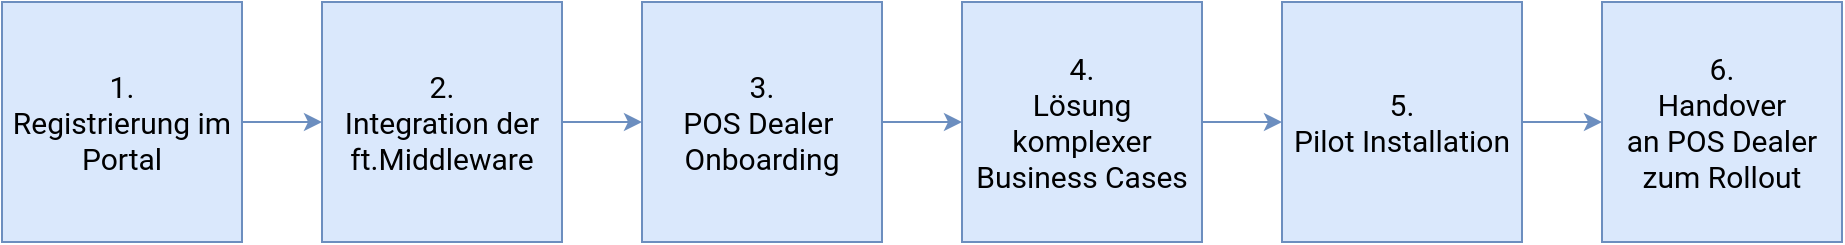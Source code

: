 <mxfile version="13.7.3" type="device"><diagram id="C5RBs43oDa-KdzZeNtuy" name="Page-1"><mxGraphModel dx="1506" dy="777" grid="1" gridSize="10" guides="1" tooltips="1" connect="1" arrows="1" fold="1" page="0" pageScale="1" pageWidth="827" pageHeight="1169" math="0" shadow="0"><root><mxCell id="WIyWlLk6GJQsqaUBKTNV-0"/><mxCell id="WIyWlLk6GJQsqaUBKTNV-1" parent="WIyWlLk6GJQsqaUBKTNV-0"/><mxCell id="SXL5PDi5HaQ0nrf-Gtx9-3" value="" style="edgeStyle=orthogonalEdgeStyle;rounded=0;orthogonalLoop=1;jettySize=auto;html=1;fillColor=#dae8fc;strokeColor=#6c8ebf;" parent="WIyWlLk6GJQsqaUBKTNV-1" source="SXL5PDi5HaQ0nrf-Gtx9-0" target="SXL5PDi5HaQ0nrf-Gtx9-2" edge="1"><mxGeometry relative="1" as="geometry"/></mxCell><mxCell id="SXL5PDi5HaQ0nrf-Gtx9-0" value="&lt;font face=&quot;Roboto&quot; data-font-src=&quot;https://fonts.googleapis.com/css?family=Roboto&quot; style=&quot;font-size: 15px&quot;&gt;1. &lt;br&gt;Registrierung im Portal&lt;/font&gt;" style="rounded=0;whiteSpace=wrap;html=1;fillColor=#dae8fc;strokeColor=#6c8ebf;" parent="WIyWlLk6GJQsqaUBKTNV-1" vertex="1"><mxGeometry x="-120" y="120" width="120" height="120" as="geometry"/></mxCell><mxCell id="SXL5PDi5HaQ0nrf-Gtx9-5" value="" style="edgeStyle=orthogonalEdgeStyle;rounded=0;orthogonalLoop=1;jettySize=auto;html=1;fillColor=#dae8fc;strokeColor=#6c8ebf;" parent="WIyWlLk6GJQsqaUBKTNV-1" source="SXL5PDi5HaQ0nrf-Gtx9-2" target="SXL5PDi5HaQ0nrf-Gtx9-4" edge="1"><mxGeometry relative="1" as="geometry"/></mxCell><mxCell id="SXL5PDi5HaQ0nrf-Gtx9-2" value="&lt;font face=&quot;Roboto&quot; data-font-src=&quot;https://fonts.googleapis.com/css?family=Roboto&quot; style=&quot;font-size: 15px&quot;&gt;2.&lt;br&gt;Integration der ft.Middleware&lt;/font&gt;" style="rounded=0;whiteSpace=wrap;html=1;fillColor=#dae8fc;strokeColor=#6c8ebf;" parent="WIyWlLk6GJQsqaUBKTNV-1" vertex="1"><mxGeometry x="40" y="120" width="120" height="120" as="geometry"/></mxCell><mxCell id="SXL5PDi5HaQ0nrf-Gtx9-4" value="&lt;font face=&quot;Roboto&quot; data-font-src=&quot;https://fonts.googleapis.com/css?family=Roboto&quot; style=&quot;font-size: 15px&quot;&gt;&lt;span&gt;3.&lt;/span&gt;&lt;br&gt;&lt;span&gt;POS Dealer&amp;nbsp;&lt;/span&gt;&lt;br&gt;&lt;span&gt;Onboarding&lt;/span&gt;&lt;/font&gt;" style="rounded=0;whiteSpace=wrap;html=1;fillColor=#dae8fc;strokeColor=#6c8ebf;" parent="WIyWlLk6GJQsqaUBKTNV-1" vertex="1"><mxGeometry x="200" y="120" width="120" height="120" as="geometry"/></mxCell><mxCell id="SXL5PDi5HaQ0nrf-Gtx9-6" value="&lt;font face=&quot;Roboto&quot; data-font-src=&quot;https://fonts.googleapis.com/css?family=Roboto&quot; style=&quot;font-size: 15px&quot;&gt;&lt;span&gt;4.&lt;/span&gt;&lt;br&gt;Lösung komplexer Business Cases&lt;br&gt;&lt;/font&gt;" style="rounded=0;whiteSpace=wrap;html=1;fillColor=#dae8fc;strokeColor=#6c8ebf;" parent="WIyWlLk6GJQsqaUBKTNV-1" vertex="1"><mxGeometry x="360" y="120" width="120" height="120" as="geometry"/></mxCell><mxCell id="SXL5PDi5HaQ0nrf-Gtx9-8" value="&lt;font face=&quot;Roboto&quot; data-font-src=&quot;https://fonts.googleapis.com/css?family=Roboto&quot; style=&quot;font-size: 15px&quot;&gt;&lt;span&gt;5.&lt;/span&gt;&lt;br&gt;&lt;span&gt;Pilot Installation&lt;/span&gt;&lt;/font&gt;" style="rounded=0;whiteSpace=wrap;html=1;fillColor=#dae8fc;strokeColor=#6c8ebf;" parent="WIyWlLk6GJQsqaUBKTNV-1" vertex="1"><mxGeometry x="520" y="120" width="120" height="120" as="geometry"/></mxCell><mxCell id="SXL5PDi5HaQ0nrf-Gtx9-10" value="&lt;font style=&quot;font-size: 15px&quot; face=&quot;Roboto&quot; data-font-src=&quot;https://fonts.googleapis.com/css?family=Roboto&quot;&gt;&lt;span&gt;6.&lt;/span&gt;&lt;br&gt;&lt;span&gt;Handover&lt;br&gt;an POS Dealer zum Rollout&lt;br&gt;&lt;/span&gt;&lt;/font&gt;" style="rounded=0;whiteSpace=wrap;html=1;fillColor=#dae8fc;strokeColor=#6c8ebf;" parent="WIyWlLk6GJQsqaUBKTNV-1" vertex="1"><mxGeometry x="680" y="120" width="120" height="120" as="geometry"/></mxCell><mxCell id="YzSb3tDlIwgxW6QIsHlm-6" value="" style="edgeStyle=orthogonalEdgeStyle;rounded=0;orthogonalLoop=1;jettySize=auto;html=1;fillColor=#dae8fc;strokeColor=#6c8ebf;exitX=1;exitY=0.5;exitDx=0;exitDy=0;entryX=0;entryY=0.5;entryDx=0;entryDy=0;" parent="WIyWlLk6GJQsqaUBKTNV-1" source="SXL5PDi5HaQ0nrf-Gtx9-4" target="SXL5PDi5HaQ0nrf-Gtx9-6" edge="1"><mxGeometry relative="1" as="geometry"><mxPoint x="290" y="170" as="sourcePoint"/><mxPoint x="330" y="170" as="targetPoint"/></mxGeometry></mxCell><mxCell id="YzSb3tDlIwgxW6QIsHlm-7" value="" style="edgeStyle=orthogonalEdgeStyle;rounded=0;orthogonalLoop=1;jettySize=auto;html=1;fillColor=#dae8fc;strokeColor=#6c8ebf;exitX=1;exitY=0.5;exitDx=0;exitDy=0;entryX=0;entryY=0.5;entryDx=0;entryDy=0;" parent="WIyWlLk6GJQsqaUBKTNV-1" source="SXL5PDi5HaQ0nrf-Gtx9-6" target="SXL5PDi5HaQ0nrf-Gtx9-8" edge="1"><mxGeometry relative="1" as="geometry"><mxPoint x="530" y="230" as="sourcePoint"/><mxPoint x="570" y="230" as="targetPoint"/></mxGeometry></mxCell><mxCell id="YzSb3tDlIwgxW6QIsHlm-8" value="" style="edgeStyle=orthogonalEdgeStyle;rounded=0;orthogonalLoop=1;jettySize=auto;html=1;fillColor=#dae8fc;strokeColor=#6c8ebf;entryX=0;entryY=0.5;entryDx=0;entryDy=0;exitX=1;exitY=0.5;exitDx=0;exitDy=0;" parent="WIyWlLk6GJQsqaUBKTNV-1" source="SXL5PDi5HaQ0nrf-Gtx9-8" target="SXL5PDi5HaQ0nrf-Gtx9-10" edge="1"><mxGeometry relative="1" as="geometry"><mxPoint x="650" y="210" as="sourcePoint"/><mxPoint x="570" y="240" as="targetPoint"/></mxGeometry></mxCell></root></mxGraphModel></diagram></mxfile>